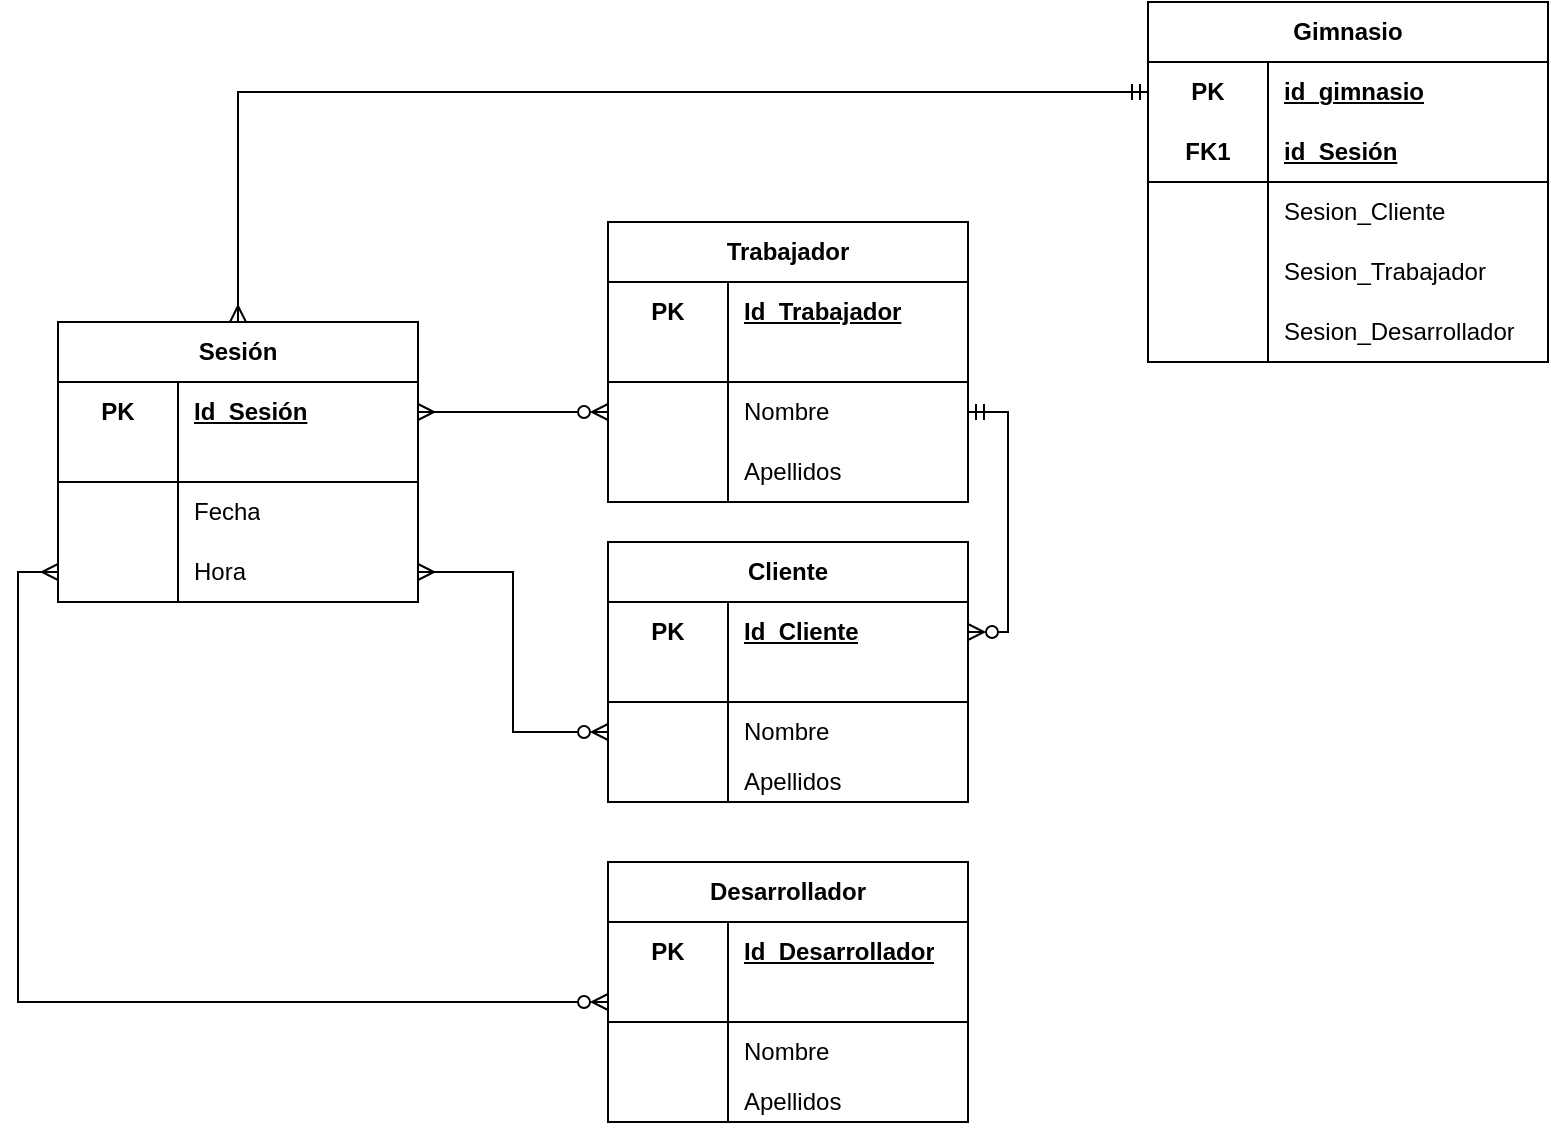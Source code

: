 <mxfile version="24.1.0" type="github">
  <diagram id="R2lEEEUBdFMjLlhIrx00" name="Page-1">
    <mxGraphModel dx="1701" dy="948" grid="1" gridSize="10" guides="1" tooltips="1" connect="1" arrows="1" fold="1" page="1" pageScale="1" pageWidth="850" pageHeight="1100" math="0" shadow="0" extFonts="Permanent Marker^https://fonts.googleapis.com/css?family=Permanent+Marker">
      <root>
        <mxCell id="0" />
        <mxCell id="1" parent="0" />
        <mxCell id="xiHN5ZuXpYM65SC3CbbS-1" value="" style="shape=partialRectangle;overflow=hidden;connectable=0;fillColor=none;top=0;left=0;bottom=0;right=0;" parent="1" vertex="1">
          <mxGeometry x="110" y="270" width="30" height="30" as="geometry">
            <mxRectangle width="30" height="30" as="alternateBounds" />
          </mxGeometry>
        </mxCell>
        <mxCell id="xiHN5ZuXpYM65SC3CbbS-93" value="Trabajador" style="shape=table;startSize=30;container=1;collapsible=1;childLayout=tableLayout;fixedRows=1;rowLines=0;fontStyle=1;align=center;resizeLast=1;html=1;whiteSpace=wrap;" parent="1" vertex="1">
          <mxGeometry x="310" y="240" width="180" height="140" as="geometry" />
        </mxCell>
        <mxCell id="xiHN5ZuXpYM65SC3CbbS-94" value="" style="shape=tableRow;horizontal=0;startSize=0;swimlaneHead=0;swimlaneBody=0;fillColor=none;collapsible=0;dropTarget=0;points=[[0,0.5],[1,0.5]];portConstraint=eastwest;top=0;left=0;right=0;bottom=0;html=1;" parent="xiHN5ZuXpYM65SC3CbbS-93" vertex="1">
          <mxGeometry y="30" width="180" height="30" as="geometry" />
        </mxCell>
        <mxCell id="xiHN5ZuXpYM65SC3CbbS-95" value="PK" style="shape=partialRectangle;connectable=0;fillColor=none;top=0;left=0;bottom=0;right=0;fontStyle=1;overflow=hidden;html=1;whiteSpace=wrap;" parent="xiHN5ZuXpYM65SC3CbbS-94" vertex="1">
          <mxGeometry width="60" height="30" as="geometry">
            <mxRectangle width="60" height="30" as="alternateBounds" />
          </mxGeometry>
        </mxCell>
        <mxCell id="xiHN5ZuXpYM65SC3CbbS-96" value="Id_Trabajador" style="shape=partialRectangle;connectable=0;fillColor=none;top=0;left=0;bottom=0;right=0;align=left;spacingLeft=6;fontStyle=5;overflow=hidden;html=1;whiteSpace=wrap;" parent="xiHN5ZuXpYM65SC3CbbS-94" vertex="1">
          <mxGeometry x="60" width="120" height="30" as="geometry">
            <mxRectangle width="120" height="30" as="alternateBounds" />
          </mxGeometry>
        </mxCell>
        <mxCell id="xiHN5ZuXpYM65SC3CbbS-97" value="" style="shape=tableRow;horizontal=0;startSize=0;swimlaneHead=0;swimlaneBody=0;fillColor=none;collapsible=0;dropTarget=0;points=[[0,0.5],[1,0.5]];portConstraint=eastwest;top=0;left=0;right=0;bottom=1;html=1;" parent="xiHN5ZuXpYM65SC3CbbS-93" vertex="1">
          <mxGeometry y="60" width="180" height="20" as="geometry" />
        </mxCell>
        <mxCell id="xiHN5ZuXpYM65SC3CbbS-98" value="" style="shape=partialRectangle;connectable=0;fillColor=none;top=0;left=0;bottom=0;right=0;fontStyle=1;overflow=hidden;html=1;whiteSpace=wrap;" parent="xiHN5ZuXpYM65SC3CbbS-97" vertex="1">
          <mxGeometry width="60" height="20" as="geometry">
            <mxRectangle width="60" height="20" as="alternateBounds" />
          </mxGeometry>
        </mxCell>
        <mxCell id="xiHN5ZuXpYM65SC3CbbS-99" value="" style="shape=partialRectangle;connectable=0;fillColor=none;top=0;left=0;bottom=0;right=0;align=left;spacingLeft=6;fontStyle=5;overflow=hidden;html=1;whiteSpace=wrap;" parent="xiHN5ZuXpYM65SC3CbbS-97" vertex="1">
          <mxGeometry x="60" width="120" height="20" as="geometry">
            <mxRectangle width="120" height="20" as="alternateBounds" />
          </mxGeometry>
        </mxCell>
        <mxCell id="xiHN5ZuXpYM65SC3CbbS-100" value="" style="shape=tableRow;horizontal=0;startSize=0;swimlaneHead=0;swimlaneBody=0;fillColor=none;collapsible=0;dropTarget=0;points=[[0,0.5],[1,0.5]];portConstraint=eastwest;top=0;left=0;right=0;bottom=0;html=1;" parent="xiHN5ZuXpYM65SC3CbbS-93" vertex="1">
          <mxGeometry y="80" width="180" height="30" as="geometry" />
        </mxCell>
        <mxCell id="xiHN5ZuXpYM65SC3CbbS-101" value="" style="shape=partialRectangle;connectable=0;fillColor=none;top=0;left=0;bottom=0;right=0;editable=1;overflow=hidden;html=1;whiteSpace=wrap;" parent="xiHN5ZuXpYM65SC3CbbS-100" vertex="1">
          <mxGeometry width="60" height="30" as="geometry">
            <mxRectangle width="60" height="30" as="alternateBounds" />
          </mxGeometry>
        </mxCell>
        <mxCell id="xiHN5ZuXpYM65SC3CbbS-102" value="Nombre" style="shape=partialRectangle;connectable=0;fillColor=none;top=0;left=0;bottom=0;right=0;align=left;spacingLeft=6;overflow=hidden;html=1;whiteSpace=wrap;" parent="xiHN5ZuXpYM65SC3CbbS-100" vertex="1">
          <mxGeometry x="60" width="120" height="30" as="geometry">
            <mxRectangle width="120" height="30" as="alternateBounds" />
          </mxGeometry>
        </mxCell>
        <mxCell id="xiHN5ZuXpYM65SC3CbbS-103" value="" style="shape=tableRow;horizontal=0;startSize=0;swimlaneHead=0;swimlaneBody=0;fillColor=none;collapsible=0;dropTarget=0;points=[[0,0.5],[1,0.5]];portConstraint=eastwest;top=0;left=0;right=0;bottom=0;html=1;" parent="xiHN5ZuXpYM65SC3CbbS-93" vertex="1">
          <mxGeometry y="110" width="180" height="30" as="geometry" />
        </mxCell>
        <mxCell id="xiHN5ZuXpYM65SC3CbbS-104" value="" style="shape=partialRectangle;connectable=0;fillColor=none;top=0;left=0;bottom=0;right=0;editable=1;overflow=hidden;html=1;whiteSpace=wrap;" parent="xiHN5ZuXpYM65SC3CbbS-103" vertex="1">
          <mxGeometry width="60" height="30" as="geometry">
            <mxRectangle width="60" height="30" as="alternateBounds" />
          </mxGeometry>
        </mxCell>
        <mxCell id="xiHN5ZuXpYM65SC3CbbS-105" value="Apellidos" style="shape=partialRectangle;connectable=0;fillColor=none;top=0;left=0;bottom=0;right=0;align=left;spacingLeft=6;overflow=hidden;html=1;whiteSpace=wrap;" parent="xiHN5ZuXpYM65SC3CbbS-103" vertex="1">
          <mxGeometry x="60" width="120" height="30" as="geometry">
            <mxRectangle width="120" height="30" as="alternateBounds" />
          </mxGeometry>
        </mxCell>
        <mxCell id="CHNWFH7xIwcwp59z8yA7-1" style="edgeStyle=orthogonalEdgeStyle;rounded=0;orthogonalLoop=1;jettySize=auto;html=1;entryX=0;entryY=0.5;entryDx=0;entryDy=0;startArrow=ERmany;startFill=0;endArrow=ERmandOne;endFill=0;" parent="1" source="xiHN5ZuXpYM65SC3CbbS-106" target="xiHN5ZuXpYM65SC3CbbS-178" edge="1">
          <mxGeometry relative="1" as="geometry" />
        </mxCell>
        <mxCell id="xiHN5ZuXpYM65SC3CbbS-106" value="Sesión" style="shape=table;startSize=30;container=1;collapsible=1;childLayout=tableLayout;fixedRows=1;rowLines=0;fontStyle=1;align=center;resizeLast=1;html=1;whiteSpace=wrap;" parent="1" vertex="1">
          <mxGeometry x="35" y="290" width="180" height="140" as="geometry" />
        </mxCell>
        <mxCell id="xiHN5ZuXpYM65SC3CbbS-107" value="" style="shape=tableRow;horizontal=0;startSize=0;swimlaneHead=0;swimlaneBody=0;fillColor=none;collapsible=0;dropTarget=0;points=[[0,0.5],[1,0.5]];portConstraint=eastwest;top=0;left=0;right=0;bottom=0;html=1;" parent="xiHN5ZuXpYM65SC3CbbS-106" vertex="1">
          <mxGeometry y="30" width="180" height="30" as="geometry" />
        </mxCell>
        <mxCell id="xiHN5ZuXpYM65SC3CbbS-108" value="PK" style="shape=partialRectangle;connectable=0;fillColor=none;top=0;left=0;bottom=0;right=0;fontStyle=1;overflow=hidden;html=1;whiteSpace=wrap;" parent="xiHN5ZuXpYM65SC3CbbS-107" vertex="1">
          <mxGeometry width="60" height="30" as="geometry">
            <mxRectangle width="60" height="30" as="alternateBounds" />
          </mxGeometry>
        </mxCell>
        <mxCell id="xiHN5ZuXpYM65SC3CbbS-109" value="Id_Sesión" style="shape=partialRectangle;connectable=0;fillColor=none;top=0;left=0;bottom=0;right=0;align=left;spacingLeft=6;fontStyle=5;overflow=hidden;html=1;whiteSpace=wrap;" parent="xiHN5ZuXpYM65SC3CbbS-107" vertex="1">
          <mxGeometry x="60" width="120" height="30" as="geometry">
            <mxRectangle width="120" height="30" as="alternateBounds" />
          </mxGeometry>
        </mxCell>
        <mxCell id="xiHN5ZuXpYM65SC3CbbS-110" value="" style="shape=tableRow;horizontal=0;startSize=0;swimlaneHead=0;swimlaneBody=0;fillColor=none;collapsible=0;dropTarget=0;points=[[0,0.5],[1,0.5]];portConstraint=eastwest;top=0;left=0;right=0;bottom=1;html=1;" parent="xiHN5ZuXpYM65SC3CbbS-106" vertex="1">
          <mxGeometry y="60" width="180" height="20" as="geometry" />
        </mxCell>
        <mxCell id="xiHN5ZuXpYM65SC3CbbS-111" value="" style="shape=partialRectangle;connectable=0;fillColor=none;top=0;left=0;bottom=0;right=0;fontStyle=1;overflow=hidden;html=1;whiteSpace=wrap;" parent="xiHN5ZuXpYM65SC3CbbS-110" vertex="1">
          <mxGeometry width="60" height="20" as="geometry">
            <mxRectangle width="60" height="20" as="alternateBounds" />
          </mxGeometry>
        </mxCell>
        <mxCell id="xiHN5ZuXpYM65SC3CbbS-112" value="" style="shape=partialRectangle;connectable=0;fillColor=none;top=0;left=0;bottom=0;right=0;align=left;spacingLeft=6;fontStyle=5;overflow=hidden;html=1;whiteSpace=wrap;" parent="xiHN5ZuXpYM65SC3CbbS-110" vertex="1">
          <mxGeometry x="60" width="120" height="20" as="geometry">
            <mxRectangle width="120" height="20" as="alternateBounds" />
          </mxGeometry>
        </mxCell>
        <mxCell id="xiHN5ZuXpYM65SC3CbbS-113" value="" style="shape=tableRow;horizontal=0;startSize=0;swimlaneHead=0;swimlaneBody=0;fillColor=none;collapsible=0;dropTarget=0;points=[[0,0.5],[1,0.5]];portConstraint=eastwest;top=0;left=0;right=0;bottom=0;html=1;" parent="xiHN5ZuXpYM65SC3CbbS-106" vertex="1">
          <mxGeometry y="80" width="180" height="30" as="geometry" />
        </mxCell>
        <mxCell id="xiHN5ZuXpYM65SC3CbbS-114" value="" style="shape=partialRectangle;connectable=0;fillColor=none;top=0;left=0;bottom=0;right=0;editable=1;overflow=hidden;html=1;whiteSpace=wrap;" parent="xiHN5ZuXpYM65SC3CbbS-113" vertex="1">
          <mxGeometry width="60" height="30" as="geometry">
            <mxRectangle width="60" height="30" as="alternateBounds" />
          </mxGeometry>
        </mxCell>
        <mxCell id="xiHN5ZuXpYM65SC3CbbS-115" value="Fecha" style="shape=partialRectangle;connectable=0;fillColor=none;top=0;left=0;bottom=0;right=0;align=left;spacingLeft=6;overflow=hidden;html=1;whiteSpace=wrap;" parent="xiHN5ZuXpYM65SC3CbbS-113" vertex="1">
          <mxGeometry x="60" width="120" height="30" as="geometry">
            <mxRectangle width="120" height="30" as="alternateBounds" />
          </mxGeometry>
        </mxCell>
        <mxCell id="xiHN5ZuXpYM65SC3CbbS-116" value="" style="shape=tableRow;horizontal=0;startSize=0;swimlaneHead=0;swimlaneBody=0;fillColor=none;collapsible=0;dropTarget=0;points=[[0,0.5],[1,0.5]];portConstraint=eastwest;top=0;left=0;right=0;bottom=0;html=1;" parent="xiHN5ZuXpYM65SC3CbbS-106" vertex="1">
          <mxGeometry y="110" width="180" height="30" as="geometry" />
        </mxCell>
        <mxCell id="xiHN5ZuXpYM65SC3CbbS-117" value="" style="shape=partialRectangle;connectable=0;fillColor=none;top=0;left=0;bottom=0;right=0;editable=1;overflow=hidden;html=1;whiteSpace=wrap;" parent="xiHN5ZuXpYM65SC3CbbS-116" vertex="1">
          <mxGeometry width="60" height="30" as="geometry">
            <mxRectangle width="60" height="30" as="alternateBounds" />
          </mxGeometry>
        </mxCell>
        <mxCell id="xiHN5ZuXpYM65SC3CbbS-118" value="Hora" style="shape=partialRectangle;connectable=0;fillColor=none;top=0;left=0;bottom=0;right=0;align=left;spacingLeft=6;overflow=hidden;html=1;whiteSpace=wrap;" parent="xiHN5ZuXpYM65SC3CbbS-116" vertex="1">
          <mxGeometry x="60" width="120" height="30" as="geometry">
            <mxRectangle width="120" height="30" as="alternateBounds" />
          </mxGeometry>
        </mxCell>
        <mxCell id="xiHN5ZuXpYM65SC3CbbS-134" value="Cliente" style="shape=table;startSize=30;container=1;collapsible=1;childLayout=tableLayout;fixedRows=1;rowLines=0;fontStyle=1;align=center;resizeLast=1;html=1;whiteSpace=wrap;" parent="1" vertex="1">
          <mxGeometry x="310" y="400" width="180" height="130" as="geometry" />
        </mxCell>
        <mxCell id="xiHN5ZuXpYM65SC3CbbS-135" value="" style="shape=tableRow;horizontal=0;startSize=0;swimlaneHead=0;swimlaneBody=0;fillColor=none;collapsible=0;dropTarget=0;points=[[0,0.5],[1,0.5]];portConstraint=eastwest;top=0;left=0;right=0;bottom=0;html=1;" parent="xiHN5ZuXpYM65SC3CbbS-134" vertex="1">
          <mxGeometry y="30" width="180" height="30" as="geometry" />
        </mxCell>
        <mxCell id="xiHN5ZuXpYM65SC3CbbS-136" value="PK" style="shape=partialRectangle;connectable=0;fillColor=none;top=0;left=0;bottom=0;right=0;fontStyle=1;overflow=hidden;html=1;whiteSpace=wrap;" parent="xiHN5ZuXpYM65SC3CbbS-135" vertex="1">
          <mxGeometry width="60" height="30" as="geometry">
            <mxRectangle width="60" height="30" as="alternateBounds" />
          </mxGeometry>
        </mxCell>
        <mxCell id="xiHN5ZuXpYM65SC3CbbS-137" value="Id_Cliente" style="shape=partialRectangle;connectable=0;fillColor=none;top=0;left=0;bottom=0;right=0;align=left;spacingLeft=6;fontStyle=5;overflow=hidden;html=1;whiteSpace=wrap;" parent="xiHN5ZuXpYM65SC3CbbS-135" vertex="1">
          <mxGeometry x="60" width="120" height="30" as="geometry">
            <mxRectangle width="120" height="30" as="alternateBounds" />
          </mxGeometry>
        </mxCell>
        <mxCell id="xiHN5ZuXpYM65SC3CbbS-138" value="" style="shape=tableRow;horizontal=0;startSize=0;swimlaneHead=0;swimlaneBody=0;fillColor=none;collapsible=0;dropTarget=0;points=[[0,0.5],[1,0.5]];portConstraint=eastwest;top=0;left=0;right=0;bottom=1;html=1;" parent="xiHN5ZuXpYM65SC3CbbS-134" vertex="1">
          <mxGeometry y="60" width="180" height="20" as="geometry" />
        </mxCell>
        <mxCell id="xiHN5ZuXpYM65SC3CbbS-139" value="" style="shape=partialRectangle;connectable=0;fillColor=none;top=0;left=0;bottom=0;right=0;fontStyle=1;overflow=hidden;html=1;whiteSpace=wrap;" parent="xiHN5ZuXpYM65SC3CbbS-138" vertex="1">
          <mxGeometry width="60" height="20" as="geometry">
            <mxRectangle width="60" height="20" as="alternateBounds" />
          </mxGeometry>
        </mxCell>
        <mxCell id="xiHN5ZuXpYM65SC3CbbS-140" value="" style="shape=partialRectangle;connectable=0;fillColor=none;top=0;left=0;bottom=0;right=0;align=left;spacingLeft=6;fontStyle=5;overflow=hidden;html=1;whiteSpace=wrap;" parent="xiHN5ZuXpYM65SC3CbbS-138" vertex="1">
          <mxGeometry x="60" width="120" height="20" as="geometry">
            <mxRectangle width="120" height="20" as="alternateBounds" />
          </mxGeometry>
        </mxCell>
        <mxCell id="xiHN5ZuXpYM65SC3CbbS-141" value="" style="shape=tableRow;horizontal=0;startSize=0;swimlaneHead=0;swimlaneBody=0;fillColor=none;collapsible=0;dropTarget=0;points=[[0,0.5],[1,0.5]];portConstraint=eastwest;top=0;left=0;right=0;bottom=0;html=1;" parent="xiHN5ZuXpYM65SC3CbbS-134" vertex="1">
          <mxGeometry y="80" width="180" height="30" as="geometry" />
        </mxCell>
        <mxCell id="xiHN5ZuXpYM65SC3CbbS-142" value="" style="shape=partialRectangle;connectable=0;fillColor=none;top=0;left=0;bottom=0;right=0;editable=1;overflow=hidden;html=1;whiteSpace=wrap;" parent="xiHN5ZuXpYM65SC3CbbS-141" vertex="1">
          <mxGeometry width="60" height="30" as="geometry">
            <mxRectangle width="60" height="30" as="alternateBounds" />
          </mxGeometry>
        </mxCell>
        <mxCell id="xiHN5ZuXpYM65SC3CbbS-143" value="Nombre" style="shape=partialRectangle;connectable=0;fillColor=none;top=0;left=0;bottom=0;right=0;align=left;spacingLeft=6;overflow=hidden;html=1;whiteSpace=wrap;" parent="xiHN5ZuXpYM65SC3CbbS-141" vertex="1">
          <mxGeometry x="60" width="120" height="30" as="geometry">
            <mxRectangle width="120" height="30" as="alternateBounds" />
          </mxGeometry>
        </mxCell>
        <mxCell id="xiHN5ZuXpYM65SC3CbbS-144" value="" style="shape=tableRow;horizontal=0;startSize=0;swimlaneHead=0;swimlaneBody=0;fillColor=none;collapsible=0;dropTarget=0;points=[[0,0.5],[1,0.5]];portConstraint=eastwest;top=0;left=0;right=0;bottom=0;html=1;" parent="xiHN5ZuXpYM65SC3CbbS-134" vertex="1">
          <mxGeometry y="110" width="180" height="20" as="geometry" />
        </mxCell>
        <mxCell id="xiHN5ZuXpYM65SC3CbbS-145" value="" style="shape=partialRectangle;connectable=0;fillColor=none;top=0;left=0;bottom=0;right=0;editable=1;overflow=hidden;html=1;whiteSpace=wrap;" parent="xiHN5ZuXpYM65SC3CbbS-144" vertex="1">
          <mxGeometry width="60" height="20" as="geometry">
            <mxRectangle width="60" height="20" as="alternateBounds" />
          </mxGeometry>
        </mxCell>
        <mxCell id="xiHN5ZuXpYM65SC3CbbS-146" value="Apellidos" style="shape=partialRectangle;connectable=0;fillColor=none;top=0;left=0;bottom=0;right=0;align=left;spacingLeft=6;overflow=hidden;html=1;whiteSpace=wrap;" parent="xiHN5ZuXpYM65SC3CbbS-144" vertex="1">
          <mxGeometry x="60" width="120" height="20" as="geometry">
            <mxRectangle width="120" height="20" as="alternateBounds" />
          </mxGeometry>
        </mxCell>
        <mxCell id="xiHN5ZuXpYM65SC3CbbS-192" style="edgeStyle=orthogonalEdgeStyle;rounded=0;orthogonalLoop=1;jettySize=auto;html=1;exitX=0.5;exitY=1;exitDx=0;exitDy=0;entryX=0.497;entryY=1.037;entryDx=0;entryDy=0;entryPerimeter=0;" parent="xiHN5ZuXpYM65SC3CbbS-134" source="xiHN5ZuXpYM65SC3CbbS-134" target="xiHN5ZuXpYM65SC3CbbS-144" edge="1">
          <mxGeometry relative="1" as="geometry" />
        </mxCell>
        <mxCell id="xiHN5ZuXpYM65SC3CbbS-159" value="" style="shape=partialRectangle;connectable=0;fillColor=none;top=0;left=0;bottom=0;right=0;editable=1;overflow=hidden;html=1;whiteSpace=wrap;" parent="1" vertex="1">
          <mxGeometry x="310" y="380" width="60" height="30" as="geometry">
            <mxRectangle width="60" height="20" as="alternateBounds" />
          </mxGeometry>
        </mxCell>
        <mxCell id="xiHN5ZuXpYM65SC3CbbS-165" value="Gimnasio" style="shape=table;startSize=30;container=1;collapsible=1;childLayout=tableLayout;fixedRows=1;rowLines=0;fontStyle=1;align=center;resizeLast=1;html=1;whiteSpace=wrap;" parent="1" vertex="1">
          <mxGeometry x="580" y="130" width="200" height="180" as="geometry" />
        </mxCell>
        <mxCell id="xiHN5ZuXpYM65SC3CbbS-178" style="shape=tableRow;horizontal=0;startSize=0;swimlaneHead=0;swimlaneBody=0;fillColor=none;collapsible=0;dropTarget=0;points=[[0,0.5],[1,0.5]];portConstraint=eastwest;top=0;left=0;right=0;bottom=0;html=1;" parent="xiHN5ZuXpYM65SC3CbbS-165" vertex="1">
          <mxGeometry y="30" width="200" height="30" as="geometry" />
        </mxCell>
        <mxCell id="xiHN5ZuXpYM65SC3CbbS-179" value="PK" style="shape=partialRectangle;connectable=0;fillColor=none;top=0;left=0;bottom=0;right=0;fontStyle=1;overflow=hidden;html=1;whiteSpace=wrap;" parent="xiHN5ZuXpYM65SC3CbbS-178" vertex="1">
          <mxGeometry width="60" height="30" as="geometry">
            <mxRectangle width="60" height="30" as="alternateBounds" />
          </mxGeometry>
        </mxCell>
        <mxCell id="xiHN5ZuXpYM65SC3CbbS-180" value="id_gimnasio" style="shape=partialRectangle;connectable=0;fillColor=none;top=0;left=0;bottom=0;right=0;align=left;spacingLeft=6;fontStyle=5;overflow=hidden;html=1;whiteSpace=wrap;" parent="xiHN5ZuXpYM65SC3CbbS-178" vertex="1">
          <mxGeometry x="60" width="140" height="30" as="geometry">
            <mxRectangle width="140" height="30" as="alternateBounds" />
          </mxGeometry>
        </mxCell>
        <mxCell id="xiHN5ZuXpYM65SC3CbbS-169" value="" style="shape=tableRow;horizontal=0;startSize=0;swimlaneHead=0;swimlaneBody=0;fillColor=none;collapsible=0;dropTarget=0;points=[[0,0.5],[1,0.5]];portConstraint=eastwest;top=0;left=0;right=0;bottom=1;html=1;" parent="xiHN5ZuXpYM65SC3CbbS-165" vertex="1">
          <mxGeometry y="60" width="200" height="30" as="geometry" />
        </mxCell>
        <mxCell id="xiHN5ZuXpYM65SC3CbbS-170" value="FK1" style="shape=partialRectangle;connectable=0;fillColor=none;top=0;left=0;bottom=0;right=0;fontStyle=1;overflow=hidden;html=1;whiteSpace=wrap;" parent="xiHN5ZuXpYM65SC3CbbS-169" vertex="1">
          <mxGeometry width="60" height="30" as="geometry">
            <mxRectangle width="60" height="30" as="alternateBounds" />
          </mxGeometry>
        </mxCell>
        <mxCell id="xiHN5ZuXpYM65SC3CbbS-171" value="id_Sesión" style="shape=partialRectangle;connectable=0;fillColor=none;top=0;left=0;bottom=0;right=0;align=left;spacingLeft=6;fontStyle=5;overflow=hidden;html=1;whiteSpace=wrap;" parent="xiHN5ZuXpYM65SC3CbbS-169" vertex="1">
          <mxGeometry x="60" width="140" height="30" as="geometry">
            <mxRectangle width="140" height="30" as="alternateBounds" />
          </mxGeometry>
        </mxCell>
        <mxCell id="xiHN5ZuXpYM65SC3CbbS-172" value="" style="shape=tableRow;horizontal=0;startSize=0;swimlaneHead=0;swimlaneBody=0;fillColor=none;collapsible=0;dropTarget=0;points=[[0,0.5],[1,0.5]];portConstraint=eastwest;top=0;left=0;right=0;bottom=0;html=1;" parent="xiHN5ZuXpYM65SC3CbbS-165" vertex="1">
          <mxGeometry y="90" width="200" height="30" as="geometry" />
        </mxCell>
        <mxCell id="xiHN5ZuXpYM65SC3CbbS-173" value="" style="shape=partialRectangle;connectable=0;fillColor=none;top=0;left=0;bottom=0;right=0;editable=1;overflow=hidden;html=1;whiteSpace=wrap;" parent="xiHN5ZuXpYM65SC3CbbS-172" vertex="1">
          <mxGeometry width="60" height="30" as="geometry">
            <mxRectangle width="60" height="30" as="alternateBounds" />
          </mxGeometry>
        </mxCell>
        <mxCell id="xiHN5ZuXpYM65SC3CbbS-174" value="Sesion_Cliente" style="shape=partialRectangle;connectable=0;fillColor=none;top=0;left=0;bottom=0;right=0;align=left;spacingLeft=6;overflow=hidden;html=1;whiteSpace=wrap;" parent="xiHN5ZuXpYM65SC3CbbS-172" vertex="1">
          <mxGeometry x="60" width="140" height="30" as="geometry">
            <mxRectangle width="140" height="30" as="alternateBounds" />
          </mxGeometry>
        </mxCell>
        <mxCell id="xiHN5ZuXpYM65SC3CbbS-175" value="" style="shape=tableRow;horizontal=0;startSize=0;swimlaneHead=0;swimlaneBody=0;fillColor=none;collapsible=0;dropTarget=0;points=[[0,0.5],[1,0.5]];portConstraint=eastwest;top=0;left=0;right=0;bottom=0;html=1;" parent="xiHN5ZuXpYM65SC3CbbS-165" vertex="1">
          <mxGeometry y="120" width="200" height="30" as="geometry" />
        </mxCell>
        <mxCell id="xiHN5ZuXpYM65SC3CbbS-176" value="" style="shape=partialRectangle;connectable=0;fillColor=none;top=0;left=0;bottom=0;right=0;editable=1;overflow=hidden;html=1;whiteSpace=wrap;" parent="xiHN5ZuXpYM65SC3CbbS-175" vertex="1">
          <mxGeometry width="60" height="30" as="geometry">
            <mxRectangle width="60" height="30" as="alternateBounds" />
          </mxGeometry>
        </mxCell>
        <mxCell id="xiHN5ZuXpYM65SC3CbbS-177" value="Sesion_Trabajador" style="shape=partialRectangle;connectable=0;fillColor=none;top=0;left=0;bottom=0;right=0;align=left;spacingLeft=6;overflow=hidden;html=1;whiteSpace=wrap;" parent="xiHN5ZuXpYM65SC3CbbS-175" vertex="1">
          <mxGeometry x="60" width="140" height="30" as="geometry">
            <mxRectangle width="140" height="30" as="alternateBounds" />
          </mxGeometry>
        </mxCell>
        <mxCell id="mfOYxEtNstDth2Fqgy9h-20" style="shape=tableRow;horizontal=0;startSize=0;swimlaneHead=0;swimlaneBody=0;fillColor=none;collapsible=0;dropTarget=0;points=[[0,0.5],[1,0.5]];portConstraint=eastwest;top=0;left=0;right=0;bottom=0;html=1;" vertex="1" parent="xiHN5ZuXpYM65SC3CbbS-165">
          <mxGeometry y="150" width="200" height="30" as="geometry" />
        </mxCell>
        <mxCell id="mfOYxEtNstDth2Fqgy9h-21" style="shape=partialRectangle;connectable=0;fillColor=none;top=0;left=0;bottom=0;right=0;editable=1;overflow=hidden;html=1;whiteSpace=wrap;" vertex="1" parent="mfOYxEtNstDth2Fqgy9h-20">
          <mxGeometry width="60" height="30" as="geometry">
            <mxRectangle width="60" height="30" as="alternateBounds" />
          </mxGeometry>
        </mxCell>
        <mxCell id="mfOYxEtNstDth2Fqgy9h-22" value="Sesion_Desarrollador" style="shape=partialRectangle;connectable=0;fillColor=none;top=0;left=0;bottom=0;right=0;align=left;spacingLeft=6;overflow=hidden;html=1;whiteSpace=wrap;" vertex="1" parent="mfOYxEtNstDth2Fqgy9h-20">
          <mxGeometry x="60" width="140" height="30" as="geometry">
            <mxRectangle width="140" height="30" as="alternateBounds" />
          </mxGeometry>
        </mxCell>
        <mxCell id="xiHN5ZuXpYM65SC3CbbS-185" style="edgeStyle=orthogonalEdgeStyle;rounded=0;orthogonalLoop=1;jettySize=auto;html=1;entryX=1;entryY=0.5;entryDx=0;entryDy=0;exitX=1;exitY=0.5;exitDx=0;exitDy=0;startArrow=ERmandOne;startFill=0;endArrow=ERzeroToMany;endFill=0;" parent="1" source="xiHN5ZuXpYM65SC3CbbS-100" target="xiHN5ZuXpYM65SC3CbbS-135" edge="1">
          <mxGeometry relative="1" as="geometry" />
        </mxCell>
        <mxCell id="xiHN5ZuXpYM65SC3CbbS-186" style="edgeStyle=orthogonalEdgeStyle;rounded=0;orthogonalLoop=1;jettySize=auto;html=1;entryX=1;entryY=0.5;entryDx=0;entryDy=0;startArrow=ERzeroToMany;startFill=0;endArrow=ERmany;endFill=0;" parent="1" source="xiHN5ZuXpYM65SC3CbbS-100" target="xiHN5ZuXpYM65SC3CbbS-107" edge="1">
          <mxGeometry relative="1" as="geometry">
            <mxPoint x="230" y="335" as="targetPoint" />
          </mxGeometry>
        </mxCell>
        <mxCell id="xevm7cQ1U7zUJLKCYZxU-3" style="edgeStyle=orthogonalEdgeStyle;rounded=0;orthogonalLoop=1;jettySize=auto;html=1;entryX=1;entryY=0.5;entryDx=0;entryDy=0;startArrow=ERzeroToMany;startFill=0;endArrow=ERmany;endFill=0;" parent="1" source="xiHN5ZuXpYM65SC3CbbS-141" target="xiHN5ZuXpYM65SC3CbbS-116" edge="1">
          <mxGeometry relative="1" as="geometry" />
        </mxCell>
        <mxCell id="mfOYxEtNstDth2Fqgy9h-1" value="Desarrollador" style="shape=table;startSize=30;container=1;collapsible=1;childLayout=tableLayout;fixedRows=1;rowLines=0;fontStyle=1;align=center;resizeLast=1;html=1;whiteSpace=wrap;" vertex="1" parent="1">
          <mxGeometry x="310" y="560" width="180" height="130" as="geometry" />
        </mxCell>
        <mxCell id="mfOYxEtNstDth2Fqgy9h-2" value="" style="shape=tableRow;horizontal=0;startSize=0;swimlaneHead=0;swimlaneBody=0;fillColor=none;collapsible=0;dropTarget=0;points=[[0,0.5],[1,0.5]];portConstraint=eastwest;top=0;left=0;right=0;bottom=0;html=1;" vertex="1" parent="mfOYxEtNstDth2Fqgy9h-1">
          <mxGeometry y="30" width="180" height="30" as="geometry" />
        </mxCell>
        <mxCell id="mfOYxEtNstDth2Fqgy9h-3" value="PK" style="shape=partialRectangle;connectable=0;fillColor=none;top=0;left=0;bottom=0;right=0;fontStyle=1;overflow=hidden;html=1;whiteSpace=wrap;" vertex="1" parent="mfOYxEtNstDth2Fqgy9h-2">
          <mxGeometry width="60" height="30" as="geometry">
            <mxRectangle width="60" height="30" as="alternateBounds" />
          </mxGeometry>
        </mxCell>
        <mxCell id="mfOYxEtNstDth2Fqgy9h-4" value="Id_Desarrollador" style="shape=partialRectangle;connectable=0;fillColor=none;top=0;left=0;bottom=0;right=0;align=left;spacingLeft=6;fontStyle=5;overflow=hidden;html=1;whiteSpace=wrap;" vertex="1" parent="mfOYxEtNstDth2Fqgy9h-2">
          <mxGeometry x="60" width="120" height="30" as="geometry">
            <mxRectangle width="120" height="30" as="alternateBounds" />
          </mxGeometry>
        </mxCell>
        <mxCell id="mfOYxEtNstDth2Fqgy9h-5" value="" style="shape=tableRow;horizontal=0;startSize=0;swimlaneHead=0;swimlaneBody=0;fillColor=none;collapsible=0;dropTarget=0;points=[[0,0.5],[1,0.5]];portConstraint=eastwest;top=0;left=0;right=0;bottom=1;html=1;" vertex="1" parent="mfOYxEtNstDth2Fqgy9h-1">
          <mxGeometry y="60" width="180" height="20" as="geometry" />
        </mxCell>
        <mxCell id="mfOYxEtNstDth2Fqgy9h-6" value="" style="shape=partialRectangle;connectable=0;fillColor=none;top=0;left=0;bottom=0;right=0;fontStyle=1;overflow=hidden;html=1;whiteSpace=wrap;" vertex="1" parent="mfOYxEtNstDth2Fqgy9h-5">
          <mxGeometry width="60" height="20" as="geometry">
            <mxRectangle width="60" height="20" as="alternateBounds" />
          </mxGeometry>
        </mxCell>
        <mxCell id="mfOYxEtNstDth2Fqgy9h-7" value="" style="shape=partialRectangle;connectable=0;fillColor=none;top=0;left=0;bottom=0;right=0;align=left;spacingLeft=6;fontStyle=5;overflow=hidden;html=1;whiteSpace=wrap;" vertex="1" parent="mfOYxEtNstDth2Fqgy9h-5">
          <mxGeometry x="60" width="120" height="20" as="geometry">
            <mxRectangle width="120" height="20" as="alternateBounds" />
          </mxGeometry>
        </mxCell>
        <mxCell id="mfOYxEtNstDth2Fqgy9h-8" value="" style="shape=tableRow;horizontal=0;startSize=0;swimlaneHead=0;swimlaneBody=0;fillColor=none;collapsible=0;dropTarget=0;points=[[0,0.5],[1,0.5]];portConstraint=eastwest;top=0;left=0;right=0;bottom=0;html=1;" vertex="1" parent="mfOYxEtNstDth2Fqgy9h-1">
          <mxGeometry y="80" width="180" height="30" as="geometry" />
        </mxCell>
        <mxCell id="mfOYxEtNstDth2Fqgy9h-9" value="" style="shape=partialRectangle;connectable=0;fillColor=none;top=0;left=0;bottom=0;right=0;editable=1;overflow=hidden;html=1;whiteSpace=wrap;" vertex="1" parent="mfOYxEtNstDth2Fqgy9h-8">
          <mxGeometry width="60" height="30" as="geometry">
            <mxRectangle width="60" height="30" as="alternateBounds" />
          </mxGeometry>
        </mxCell>
        <mxCell id="mfOYxEtNstDth2Fqgy9h-10" value="Nombre" style="shape=partialRectangle;connectable=0;fillColor=none;top=0;left=0;bottom=0;right=0;align=left;spacingLeft=6;overflow=hidden;html=1;whiteSpace=wrap;" vertex="1" parent="mfOYxEtNstDth2Fqgy9h-8">
          <mxGeometry x="60" width="120" height="30" as="geometry">
            <mxRectangle width="120" height="30" as="alternateBounds" />
          </mxGeometry>
        </mxCell>
        <mxCell id="mfOYxEtNstDth2Fqgy9h-11" value="" style="shape=tableRow;horizontal=0;startSize=0;swimlaneHead=0;swimlaneBody=0;fillColor=none;collapsible=0;dropTarget=0;points=[[0,0.5],[1,0.5]];portConstraint=eastwest;top=0;left=0;right=0;bottom=0;html=1;" vertex="1" parent="mfOYxEtNstDth2Fqgy9h-1">
          <mxGeometry y="110" width="180" height="20" as="geometry" />
        </mxCell>
        <mxCell id="mfOYxEtNstDth2Fqgy9h-12" value="" style="shape=partialRectangle;connectable=0;fillColor=none;top=0;left=0;bottom=0;right=0;editable=1;overflow=hidden;html=1;whiteSpace=wrap;" vertex="1" parent="mfOYxEtNstDth2Fqgy9h-11">
          <mxGeometry width="60" height="20" as="geometry">
            <mxRectangle width="60" height="20" as="alternateBounds" />
          </mxGeometry>
        </mxCell>
        <mxCell id="mfOYxEtNstDth2Fqgy9h-13" value="Apellidos" style="shape=partialRectangle;connectable=0;fillColor=none;top=0;left=0;bottom=0;right=0;align=left;spacingLeft=6;overflow=hidden;html=1;whiteSpace=wrap;" vertex="1" parent="mfOYxEtNstDth2Fqgy9h-11">
          <mxGeometry x="60" width="120" height="20" as="geometry">
            <mxRectangle width="120" height="20" as="alternateBounds" />
          </mxGeometry>
        </mxCell>
        <mxCell id="mfOYxEtNstDth2Fqgy9h-14" style="edgeStyle=orthogonalEdgeStyle;rounded=0;orthogonalLoop=1;jettySize=auto;html=1;exitX=0.5;exitY=1;exitDx=0;exitDy=0;entryX=0.497;entryY=1.037;entryDx=0;entryDy=0;entryPerimeter=0;" edge="1" parent="mfOYxEtNstDth2Fqgy9h-1" source="mfOYxEtNstDth2Fqgy9h-1" target="mfOYxEtNstDth2Fqgy9h-11">
          <mxGeometry relative="1" as="geometry" />
        </mxCell>
        <mxCell id="mfOYxEtNstDth2Fqgy9h-15" style="edgeStyle=orthogonalEdgeStyle;rounded=0;orthogonalLoop=1;jettySize=auto;html=1;entryX=0;entryY=0.5;entryDx=0;entryDy=0;endArrow=ERmany;endFill=0;startArrow=ERzeroToMany;startFill=0;" edge="1" parent="1" source="mfOYxEtNstDth2Fqgy9h-5" target="xiHN5ZuXpYM65SC3CbbS-116">
          <mxGeometry relative="1" as="geometry" />
        </mxCell>
      </root>
    </mxGraphModel>
  </diagram>
</mxfile>
